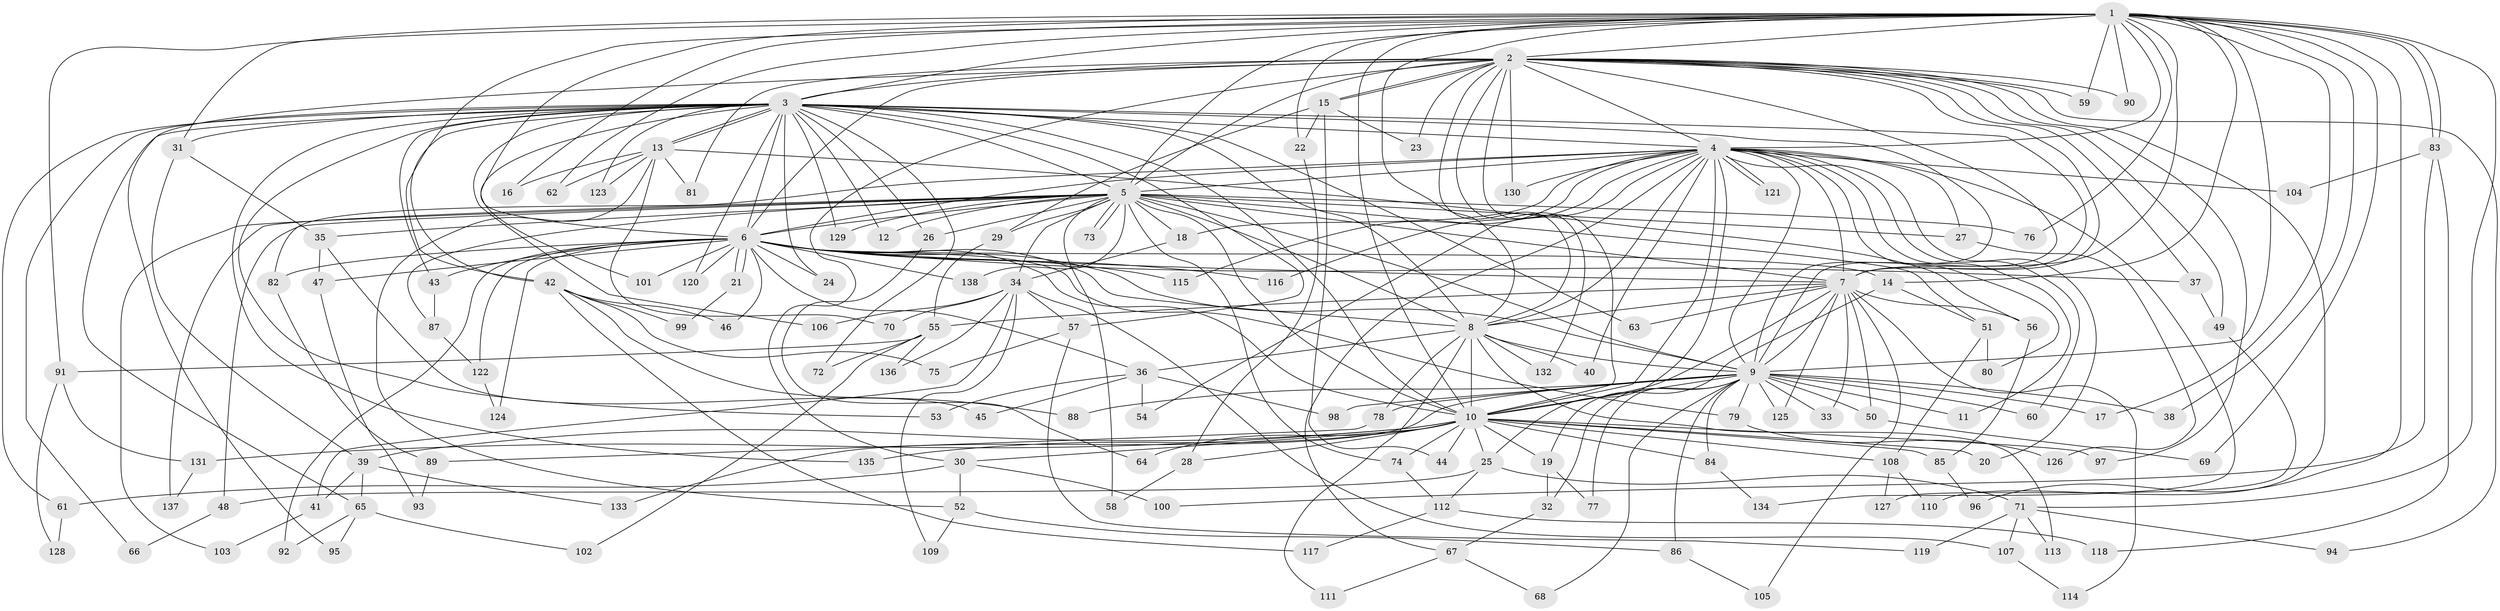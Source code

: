 // coarse degree distribution, {24: 0.009259259259259259, 20: 0.009259259259259259, 45: 0.009259259259259259, 27: 0.009259259259259259, 25: 0.018518518518518517, 19: 0.009259259259259259, 28: 0.009259259259259259, 2: 0.5370370370370371, 9: 0.018518518518518517, 6: 0.027777777777777776, 7: 0.027777777777777776, 3: 0.2037037037037037, 5: 0.046296296296296294, 4: 0.05555555555555555, 1: 0.009259259259259259}
// Generated by graph-tools (version 1.1) at 2025/23/03/03/25 07:23:41]
// undirected, 138 vertices, 301 edges
graph export_dot {
graph [start="1"]
  node [color=gray90,style=filled];
  1;
  2;
  3;
  4;
  5;
  6;
  7;
  8;
  9;
  10;
  11;
  12;
  13;
  14;
  15;
  16;
  17;
  18;
  19;
  20;
  21;
  22;
  23;
  24;
  25;
  26;
  27;
  28;
  29;
  30;
  31;
  32;
  33;
  34;
  35;
  36;
  37;
  38;
  39;
  40;
  41;
  42;
  43;
  44;
  45;
  46;
  47;
  48;
  49;
  50;
  51;
  52;
  53;
  54;
  55;
  56;
  57;
  58;
  59;
  60;
  61;
  62;
  63;
  64;
  65;
  66;
  67;
  68;
  69;
  70;
  71;
  72;
  73;
  74;
  75;
  76;
  77;
  78;
  79;
  80;
  81;
  82;
  83;
  84;
  85;
  86;
  87;
  88;
  89;
  90;
  91;
  92;
  93;
  94;
  95;
  96;
  97;
  98;
  99;
  100;
  101;
  102;
  103;
  104;
  105;
  106;
  107;
  108;
  109;
  110;
  111;
  112;
  113;
  114;
  115;
  116;
  117;
  118;
  119;
  120;
  121;
  122;
  123;
  124;
  125;
  126;
  127;
  128;
  129;
  130;
  131;
  132;
  133;
  134;
  135;
  136;
  137;
  138;
  1 -- 2;
  1 -- 3;
  1 -- 4;
  1 -- 5;
  1 -- 6;
  1 -- 7;
  1 -- 8;
  1 -- 9;
  1 -- 10;
  1 -- 14;
  1 -- 16;
  1 -- 17;
  1 -- 22;
  1 -- 31;
  1 -- 38;
  1 -- 42;
  1 -- 59;
  1 -- 62;
  1 -- 69;
  1 -- 71;
  1 -- 76;
  1 -- 83;
  1 -- 83;
  1 -- 90;
  1 -- 91;
  1 -- 96;
  2 -- 3;
  2 -- 4;
  2 -- 5;
  2 -- 6;
  2 -- 7;
  2 -- 8;
  2 -- 9;
  2 -- 10;
  2 -- 15;
  2 -- 15;
  2 -- 23;
  2 -- 30;
  2 -- 37;
  2 -- 49;
  2 -- 59;
  2 -- 81;
  2 -- 90;
  2 -- 94;
  2 -- 95;
  2 -- 97;
  2 -- 110;
  2 -- 130;
  2 -- 132;
  3 -- 4;
  3 -- 5;
  3 -- 6;
  3 -- 7;
  3 -- 8;
  3 -- 9;
  3 -- 10;
  3 -- 12;
  3 -- 13;
  3 -- 13;
  3 -- 24;
  3 -- 26;
  3 -- 31;
  3 -- 42;
  3 -- 43;
  3 -- 53;
  3 -- 57;
  3 -- 61;
  3 -- 63;
  3 -- 65;
  3 -- 66;
  3 -- 72;
  3 -- 101;
  3 -- 106;
  3 -- 120;
  3 -- 123;
  3 -- 129;
  3 -- 135;
  4 -- 5;
  4 -- 6;
  4 -- 7;
  4 -- 8;
  4 -- 9;
  4 -- 10;
  4 -- 11;
  4 -- 18;
  4 -- 20;
  4 -- 25;
  4 -- 27;
  4 -- 40;
  4 -- 54;
  4 -- 60;
  4 -- 67;
  4 -- 80;
  4 -- 82;
  4 -- 104;
  4 -- 115;
  4 -- 116;
  4 -- 121;
  4 -- 121;
  4 -- 130;
  4 -- 134;
  5 -- 6;
  5 -- 7;
  5 -- 8;
  5 -- 9;
  5 -- 10;
  5 -- 12;
  5 -- 18;
  5 -- 26;
  5 -- 27;
  5 -- 29;
  5 -- 34;
  5 -- 35;
  5 -- 48;
  5 -- 51;
  5 -- 58;
  5 -- 73;
  5 -- 73;
  5 -- 74;
  5 -- 76;
  5 -- 87;
  5 -- 103;
  5 -- 129;
  5 -- 137;
  5 -- 138;
  6 -- 7;
  6 -- 8;
  6 -- 9;
  6 -- 10;
  6 -- 14;
  6 -- 21;
  6 -- 21;
  6 -- 24;
  6 -- 36;
  6 -- 37;
  6 -- 43;
  6 -- 46;
  6 -- 47;
  6 -- 79;
  6 -- 82;
  6 -- 92;
  6 -- 101;
  6 -- 115;
  6 -- 116;
  6 -- 120;
  6 -- 122;
  6 -- 124;
  6 -- 138;
  7 -- 8;
  7 -- 9;
  7 -- 10;
  7 -- 33;
  7 -- 50;
  7 -- 55;
  7 -- 56;
  7 -- 63;
  7 -- 105;
  7 -- 114;
  7 -- 125;
  8 -- 9;
  8 -- 10;
  8 -- 36;
  8 -- 40;
  8 -- 78;
  8 -- 111;
  8 -- 113;
  8 -- 132;
  9 -- 10;
  9 -- 11;
  9 -- 17;
  9 -- 32;
  9 -- 33;
  9 -- 38;
  9 -- 50;
  9 -- 60;
  9 -- 68;
  9 -- 77;
  9 -- 78;
  9 -- 79;
  9 -- 84;
  9 -- 86;
  9 -- 88;
  9 -- 98;
  9 -- 125;
  9 -- 133;
  10 -- 19;
  10 -- 20;
  10 -- 25;
  10 -- 28;
  10 -- 30;
  10 -- 39;
  10 -- 44;
  10 -- 64;
  10 -- 74;
  10 -- 84;
  10 -- 85;
  10 -- 97;
  10 -- 108;
  10 -- 131;
  10 -- 135;
  13 -- 16;
  13 -- 52;
  13 -- 56;
  13 -- 62;
  13 -- 70;
  13 -- 81;
  13 -- 123;
  14 -- 19;
  14 -- 51;
  15 -- 22;
  15 -- 23;
  15 -- 29;
  15 -- 44;
  18 -- 34;
  19 -- 32;
  19 -- 77;
  21 -- 99;
  22 -- 28;
  25 -- 48;
  25 -- 71;
  25 -- 112;
  26 -- 64;
  27 -- 126;
  28 -- 58;
  29 -- 55;
  30 -- 52;
  30 -- 61;
  30 -- 100;
  31 -- 35;
  31 -- 39;
  32 -- 67;
  34 -- 41;
  34 -- 57;
  34 -- 70;
  34 -- 106;
  34 -- 107;
  34 -- 109;
  34 -- 136;
  35 -- 45;
  35 -- 47;
  36 -- 45;
  36 -- 53;
  36 -- 54;
  36 -- 98;
  37 -- 49;
  39 -- 41;
  39 -- 65;
  39 -- 133;
  41 -- 103;
  42 -- 46;
  42 -- 75;
  42 -- 88;
  42 -- 99;
  42 -- 117;
  43 -- 87;
  47 -- 93;
  48 -- 66;
  49 -- 127;
  50 -- 69;
  51 -- 80;
  51 -- 108;
  52 -- 86;
  52 -- 109;
  55 -- 72;
  55 -- 91;
  55 -- 102;
  55 -- 136;
  56 -- 85;
  57 -- 75;
  57 -- 119;
  61 -- 128;
  65 -- 92;
  65 -- 95;
  65 -- 102;
  67 -- 68;
  67 -- 111;
  71 -- 94;
  71 -- 107;
  71 -- 113;
  71 -- 119;
  74 -- 112;
  78 -- 89;
  79 -- 126;
  82 -- 89;
  83 -- 100;
  83 -- 104;
  83 -- 118;
  84 -- 134;
  85 -- 96;
  86 -- 105;
  87 -- 122;
  89 -- 93;
  91 -- 128;
  91 -- 131;
  107 -- 114;
  108 -- 110;
  108 -- 127;
  112 -- 117;
  112 -- 118;
  122 -- 124;
  131 -- 137;
}
